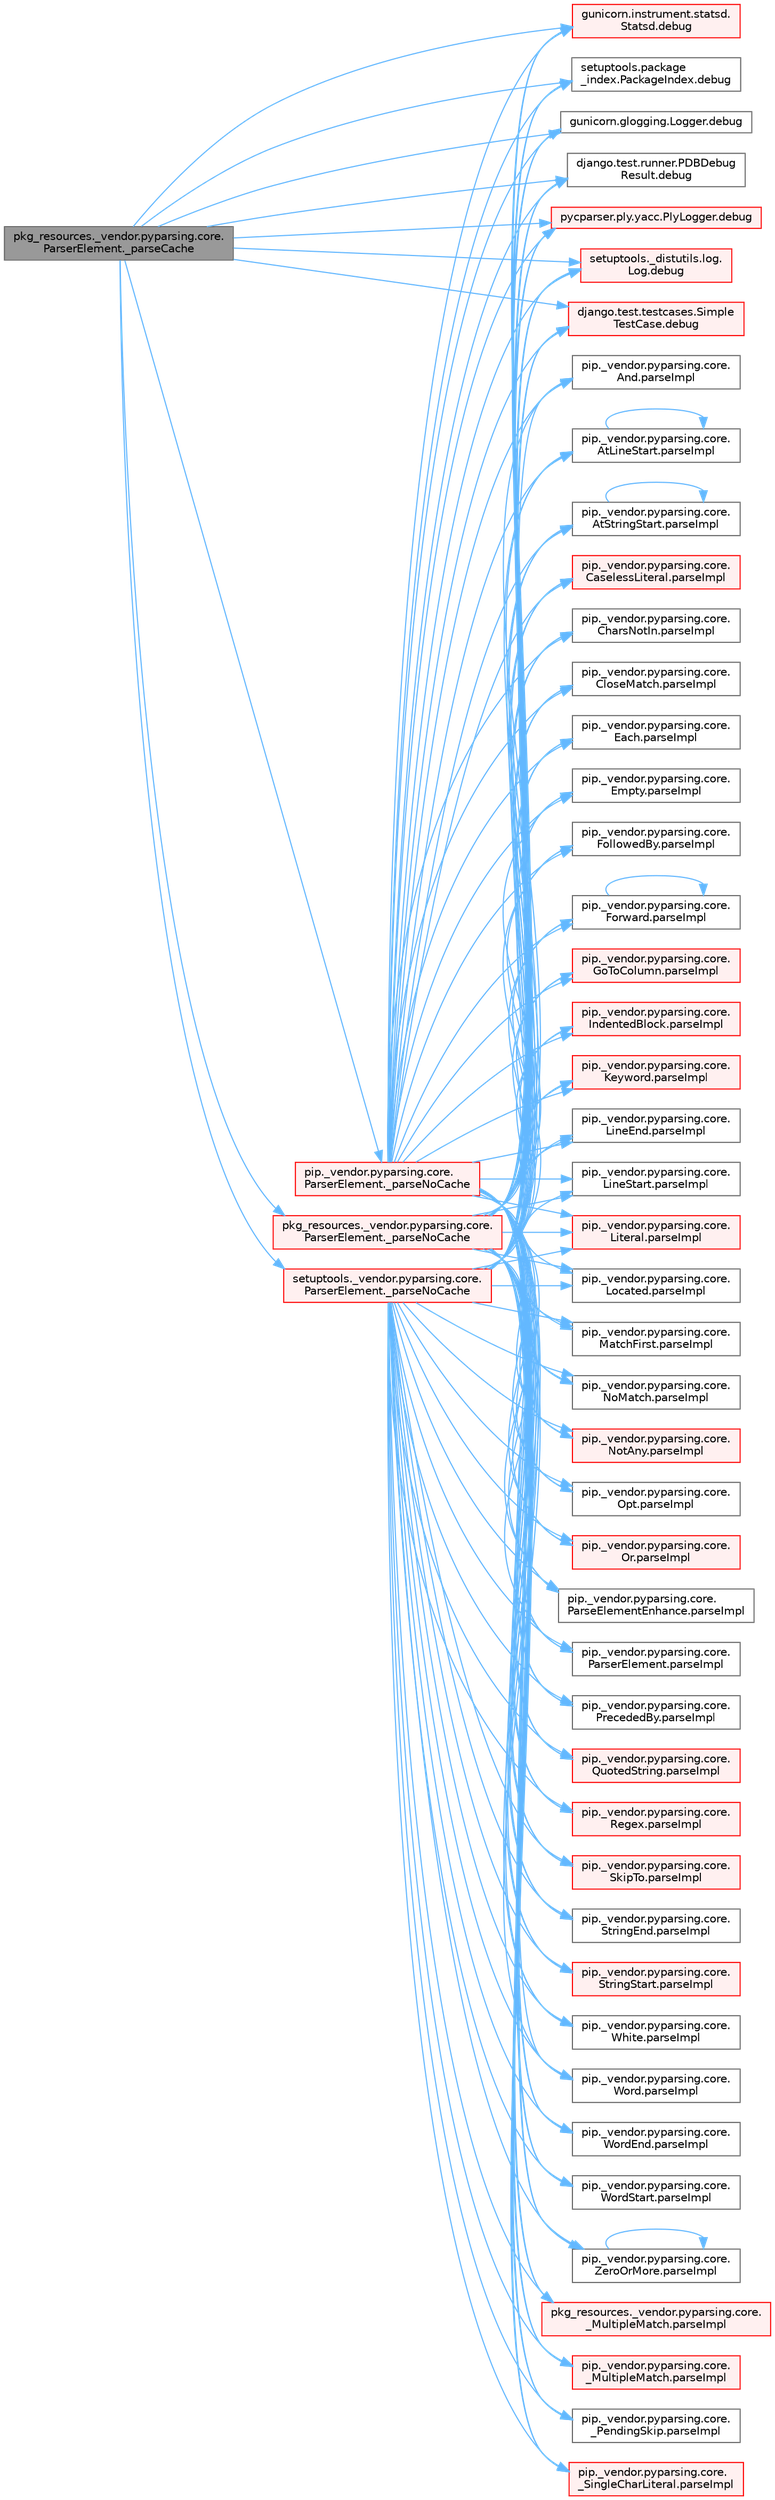 digraph "pkg_resources._vendor.pyparsing.core.ParserElement._parseCache"
{
 // LATEX_PDF_SIZE
  bgcolor="transparent";
  edge [fontname=Helvetica,fontsize=10,labelfontname=Helvetica,labelfontsize=10];
  node [fontname=Helvetica,fontsize=10,shape=box,height=0.2,width=0.4];
  rankdir="LR";
  Node1 [id="Node000001",label="pkg_resources._vendor.pyparsing.core.\lParserElement._parseCache",height=0.2,width=0.4,color="gray40", fillcolor="grey60", style="filled", fontcolor="black",tooltip=" "];
  Node1 -> Node2 [id="edge1_Node000001_Node000002",color="steelblue1",style="solid",tooltip=" "];
  Node2 [id="Node000002",label="pip._vendor.pyparsing.core.\lParserElement._parseNoCache",height=0.2,width=0.4,color="red", fillcolor="#FFF0F0", style="filled",URL="$classpip_1_1__vendor_1_1pyparsing_1_1core_1_1_parser_element.html#af319bff1f8ae463c29689bc902788e50",tooltip=" "];
  Node2 -> Node3 [id="edge2_Node000002_Node000003",color="steelblue1",style="solid",tooltip=" "];
  Node3 [id="Node000003",label="django.test.runner.PDBDebug\lResult.debug",height=0.2,width=0.4,color="grey40", fillcolor="white", style="filled",URL="$classdjango_1_1test_1_1runner_1_1_p_d_b_debug_result.html#a32d6b3216965b07e4be691f8decc1a65",tooltip=" "];
  Node2 -> Node4 [id="edge3_Node000002_Node000004",color="steelblue1",style="solid",tooltip=" "];
  Node4 [id="Node000004",label="django.test.testcases.Simple\lTestCase.debug",height=0.2,width=0.4,color="red", fillcolor="#FFF0F0", style="filled",URL="$classdjango_1_1test_1_1testcases_1_1_simple_test_case.html#a3572a3cb9246fcddfe70f0443b262461",tooltip=" "];
  Node2 -> Node7 [id="edge4_Node000002_Node000007",color="steelblue1",style="solid",tooltip=" "];
  Node7 [id="Node000007",label="gunicorn.glogging.Logger.debug",height=0.2,width=0.4,color="grey40", fillcolor="white", style="filled",URL="$classgunicorn_1_1glogging_1_1_logger.html#a1ae8caac207e0444684def3c6b40f0ee",tooltip=" "];
  Node2 -> Node8 [id="edge5_Node000002_Node000008",color="steelblue1",style="solid",tooltip=" "];
  Node8 [id="Node000008",label="gunicorn.instrument.statsd.\lStatsd.debug",height=0.2,width=0.4,color="red", fillcolor="#FFF0F0", style="filled",URL="$classgunicorn_1_1instrument_1_1statsd_1_1_statsd.html#abb1906a025131e88e3da6201580d70b8",tooltip=" "];
  Node2 -> Node4532 [id="edge6_Node000002_Node004532",color="steelblue1",style="solid",tooltip=" "];
  Node4532 [id="Node004532",label="pycparser.ply.yacc.PlyLogger.debug",height=0.2,width=0.4,color="red", fillcolor="#FFF0F0", style="filled",URL="$classpycparser_1_1ply_1_1yacc_1_1_ply_logger.html#a1050ac15c036aee4f48130dda17c6604",tooltip=" "];
  Node2 -> Node4533 [id="edge7_Node000002_Node004533",color="steelblue1",style="solid",tooltip=" "];
  Node4533 [id="Node004533",label="setuptools._distutils.log.\lLog.debug",height=0.2,width=0.4,color="red", fillcolor="#FFF0F0", style="filled",URL="$classsetuptools_1_1__distutils_1_1log_1_1_log.html#aead561363ca945227a7827c37632bbec",tooltip=" "];
  Node2 -> Node4534 [id="edge8_Node000002_Node004534",color="steelblue1",style="solid",tooltip=" "];
  Node4534 [id="Node004534",label="setuptools.package\l_index.PackageIndex.debug",height=0.2,width=0.4,color="grey40", fillcolor="white", style="filled",URL="$classsetuptools_1_1package__index_1_1_package_index.html#a957d98e89fd97ee6abee00e9d1106a24",tooltip=" "];
  Node2 -> Node4535 [id="edge9_Node000002_Node004535",color="steelblue1",style="solid",tooltip=" "];
  Node4535 [id="Node004535",label="pip._vendor.pyparsing.core.\l_MultipleMatch.parseImpl",height=0.2,width=0.4,color="red", fillcolor="#FFF0F0", style="filled",URL="$classpip_1_1__vendor_1_1pyparsing_1_1core_1_1___multiple_match.html#a612ca2a8eb89123112903be6f199bb14",tooltip=" "];
  Node2 -> Node4536 [id="edge10_Node000002_Node004536",color="steelblue1",style="solid",tooltip=" "];
  Node4536 [id="Node004536",label="pip._vendor.pyparsing.core.\l_PendingSkip.parseImpl",height=0.2,width=0.4,color="grey40", fillcolor="white", style="filled",URL="$classpip_1_1__vendor_1_1pyparsing_1_1core_1_1___pending_skip.html#a3ef8031a1cbfd0c5a73b373435769027",tooltip=" "];
  Node2 -> Node4537 [id="edge11_Node000002_Node004537",color="steelblue1",style="solid",tooltip=" "];
  Node4537 [id="Node004537",label="pip._vendor.pyparsing.core.\l_SingleCharLiteral.parseImpl",height=0.2,width=0.4,color="red", fillcolor="#FFF0F0", style="filled",URL="$classpip_1_1__vendor_1_1pyparsing_1_1core_1_1___single_char_literal.html#a652670f3410246822ff51aa2145dbc8e",tooltip=" "];
  Node2 -> Node4538 [id="edge12_Node000002_Node004538",color="steelblue1",style="solid",tooltip=" "];
  Node4538 [id="Node004538",label="pip._vendor.pyparsing.core.\lAnd.parseImpl",height=0.2,width=0.4,color="grey40", fillcolor="white", style="filled",URL="$classpip_1_1__vendor_1_1pyparsing_1_1core_1_1_and.html#a410c8c135f639e8dd5666d8ac4a23a99",tooltip=" "];
  Node2 -> Node4539 [id="edge13_Node000002_Node004539",color="steelblue1",style="solid",tooltip=" "];
  Node4539 [id="Node004539",label="pip._vendor.pyparsing.core.\lAtLineStart.parseImpl",height=0.2,width=0.4,color="grey40", fillcolor="white", style="filled",URL="$classpip_1_1__vendor_1_1pyparsing_1_1core_1_1_at_line_start.html#a810f0354e76dafb65f4c3ae19f752fca",tooltip=" "];
  Node4539 -> Node4539 [id="edge14_Node004539_Node004539",color="steelblue1",style="solid",tooltip=" "];
  Node2 -> Node4540 [id="edge15_Node000002_Node004540",color="steelblue1",style="solid",tooltip=" "];
  Node4540 [id="Node004540",label="pip._vendor.pyparsing.core.\lAtStringStart.parseImpl",height=0.2,width=0.4,color="grey40", fillcolor="white", style="filled",URL="$classpip_1_1__vendor_1_1pyparsing_1_1core_1_1_at_string_start.html#a0af005c057ad7c5dca823451fab92590",tooltip=" "];
  Node4540 -> Node4540 [id="edge16_Node004540_Node004540",color="steelblue1",style="solid",tooltip=" "];
  Node2 -> Node4541 [id="edge17_Node000002_Node004541",color="steelblue1",style="solid",tooltip=" "];
  Node4541 [id="Node004541",label="pip._vendor.pyparsing.core.\lCaselessLiteral.parseImpl",height=0.2,width=0.4,color="red", fillcolor="#FFF0F0", style="filled",URL="$classpip_1_1__vendor_1_1pyparsing_1_1core_1_1_caseless_literal.html#a529fc6ddb5edd3ddec08b9f035a7a050",tooltip=" "];
  Node2 -> Node4542 [id="edge18_Node000002_Node004542",color="steelblue1",style="solid",tooltip=" "];
  Node4542 [id="Node004542",label="pip._vendor.pyparsing.core.\lCharsNotIn.parseImpl",height=0.2,width=0.4,color="grey40", fillcolor="white", style="filled",URL="$classpip_1_1__vendor_1_1pyparsing_1_1core_1_1_chars_not_in.html#a4e3187a8ce55ee77914b0d7df6b53cb4",tooltip=" "];
  Node2 -> Node4543 [id="edge19_Node000002_Node004543",color="steelblue1",style="solid",tooltip=" "];
  Node4543 [id="Node004543",label="pip._vendor.pyparsing.core.\lCloseMatch.parseImpl",height=0.2,width=0.4,color="grey40", fillcolor="white", style="filled",URL="$classpip_1_1__vendor_1_1pyparsing_1_1core_1_1_close_match.html#a65b4d033d89788284e172dd9bf9fe03c",tooltip=" "];
  Node2 -> Node4544 [id="edge20_Node000002_Node004544",color="steelblue1",style="solid",tooltip=" "];
  Node4544 [id="Node004544",label="pip._vendor.pyparsing.core.\lEach.parseImpl",height=0.2,width=0.4,color="grey40", fillcolor="white", style="filled",URL="$classpip_1_1__vendor_1_1pyparsing_1_1core_1_1_each.html#a7302494ad7766fb67c6382975cae60f5",tooltip=" "];
  Node2 -> Node4545 [id="edge21_Node000002_Node004545",color="steelblue1",style="solid",tooltip=" "];
  Node4545 [id="Node004545",label="pip._vendor.pyparsing.core.\lEmpty.parseImpl",height=0.2,width=0.4,color="grey40", fillcolor="white", style="filled",URL="$classpip_1_1__vendor_1_1pyparsing_1_1core_1_1_empty.html#a28663c14b2da37f91371ea8bb379f6e1",tooltip=" "];
  Node2 -> Node4546 [id="edge22_Node000002_Node004546",color="steelblue1",style="solid",tooltip=" "];
  Node4546 [id="Node004546",label="pip._vendor.pyparsing.core.\lFollowedBy.parseImpl",height=0.2,width=0.4,color="grey40", fillcolor="white", style="filled",URL="$classpip_1_1__vendor_1_1pyparsing_1_1core_1_1_followed_by.html#ae75a84f88cf4316783286d2c904ae158",tooltip=" "];
  Node2 -> Node4547 [id="edge23_Node000002_Node004547",color="steelblue1",style="solid",tooltip=" "];
  Node4547 [id="Node004547",label="pip._vendor.pyparsing.core.\lForward.parseImpl",height=0.2,width=0.4,color="grey40", fillcolor="white", style="filled",URL="$classpip_1_1__vendor_1_1pyparsing_1_1core_1_1_forward.html#ab1929f548c6288f260f0587cffcc7629",tooltip=" "];
  Node4547 -> Node4547 [id="edge24_Node004547_Node004547",color="steelblue1",style="solid",tooltip=" "];
  Node2 -> Node4548 [id="edge25_Node000002_Node004548",color="steelblue1",style="solid",tooltip=" "];
  Node4548 [id="Node004548",label="pip._vendor.pyparsing.core.\lGoToColumn.parseImpl",height=0.2,width=0.4,color="red", fillcolor="#FFF0F0", style="filled",URL="$classpip_1_1__vendor_1_1pyparsing_1_1core_1_1_go_to_column.html#a15eb6c4082369b2e7339044fe27e4d24",tooltip=" "];
  Node2 -> Node4549 [id="edge26_Node000002_Node004549",color="steelblue1",style="solid",tooltip=" "];
  Node4549 [id="Node004549",label="pip._vendor.pyparsing.core.\lIndentedBlock.parseImpl",height=0.2,width=0.4,color="red", fillcolor="#FFF0F0", style="filled",URL="$classpip_1_1__vendor_1_1pyparsing_1_1core_1_1_indented_block.html#a614f358d7124fbd85f4750694b700605",tooltip=" "];
  Node2 -> Node4551 [id="edge27_Node000002_Node004551",color="steelblue1",style="solid",tooltip=" "];
  Node4551 [id="Node004551",label="pip._vendor.pyparsing.core.\lKeyword.parseImpl",height=0.2,width=0.4,color="red", fillcolor="#FFF0F0", style="filled",URL="$classpip_1_1__vendor_1_1pyparsing_1_1core_1_1_keyword.html#adca1f98eb489ed595b58f3292b0baa0a",tooltip=" "];
  Node2 -> Node4552 [id="edge28_Node000002_Node004552",color="steelblue1",style="solid",tooltip=" "];
  Node4552 [id="Node004552",label="pip._vendor.pyparsing.core.\lLineEnd.parseImpl",height=0.2,width=0.4,color="grey40", fillcolor="white", style="filled",URL="$classpip_1_1__vendor_1_1pyparsing_1_1core_1_1_line_end.html#a2d0864e4ccfa99c767afdd3bc415832b",tooltip=" "];
  Node2 -> Node4553 [id="edge29_Node000002_Node004553",color="steelblue1",style="solid",tooltip=" "];
  Node4553 [id="Node004553",label="pip._vendor.pyparsing.core.\lLineStart.parseImpl",height=0.2,width=0.4,color="grey40", fillcolor="white", style="filled",URL="$classpip_1_1__vendor_1_1pyparsing_1_1core_1_1_line_start.html#a1a4e8b1ef868f33a7728c69fc7a08826",tooltip=" "];
  Node2 -> Node4554 [id="edge30_Node000002_Node004554",color="steelblue1",style="solid",tooltip=" "];
  Node4554 [id="Node004554",label="pip._vendor.pyparsing.core.\lLiteral.parseImpl",height=0.2,width=0.4,color="red", fillcolor="#FFF0F0", style="filled",URL="$classpip_1_1__vendor_1_1pyparsing_1_1core_1_1_literal.html#afb2a2d3515ec92ed8a9df64e9c924f52",tooltip=" "];
  Node2 -> Node4555 [id="edge31_Node000002_Node004555",color="steelblue1",style="solid",tooltip=" "];
  Node4555 [id="Node004555",label="pip._vendor.pyparsing.core.\lLocated.parseImpl",height=0.2,width=0.4,color="grey40", fillcolor="white", style="filled",URL="$classpip_1_1__vendor_1_1pyparsing_1_1core_1_1_located.html#ad75957fa6790c36804407835b7289840",tooltip=" "];
  Node2 -> Node4556 [id="edge32_Node000002_Node004556",color="steelblue1",style="solid",tooltip=" "];
  Node4556 [id="Node004556",label="pip._vendor.pyparsing.core.\lMatchFirst.parseImpl",height=0.2,width=0.4,color="grey40", fillcolor="white", style="filled",URL="$classpip_1_1__vendor_1_1pyparsing_1_1core_1_1_match_first.html#a3dc67fa772d30af421aefec706cf3742",tooltip=" "];
  Node2 -> Node4557 [id="edge33_Node000002_Node004557",color="steelblue1",style="solid",tooltip=" "];
  Node4557 [id="Node004557",label="pip._vendor.pyparsing.core.\lNoMatch.parseImpl",height=0.2,width=0.4,color="grey40", fillcolor="white", style="filled",URL="$classpip_1_1__vendor_1_1pyparsing_1_1core_1_1_no_match.html#ad4b3d3729f59c095a858ef0e770c4719",tooltip=" "];
  Node2 -> Node4558 [id="edge34_Node000002_Node004558",color="steelblue1",style="solid",tooltip=" "];
  Node4558 [id="Node004558",label="pip._vendor.pyparsing.core.\lNotAny.parseImpl",height=0.2,width=0.4,color="red", fillcolor="#FFF0F0", style="filled",URL="$classpip_1_1__vendor_1_1pyparsing_1_1core_1_1_not_any.html#ac3db49b74557ac608cbe12e28bb486da",tooltip=" "];
  Node2 -> Node4562 [id="edge35_Node000002_Node004562",color="steelblue1",style="solid",tooltip=" "];
  Node4562 [id="Node004562",label="pip._vendor.pyparsing.core.\lOpt.parseImpl",height=0.2,width=0.4,color="grey40", fillcolor="white", style="filled",URL="$classpip_1_1__vendor_1_1pyparsing_1_1core_1_1_opt.html#ad985414d0a284e9b7a39df9650eaca21",tooltip=" "];
  Node2 -> Node4563 [id="edge36_Node000002_Node004563",color="steelblue1",style="solid",tooltip=" "];
  Node4563 [id="Node004563",label="pip._vendor.pyparsing.core.\lOr.parseImpl",height=0.2,width=0.4,color="red", fillcolor="#FFF0F0", style="filled",URL="$classpip_1_1__vendor_1_1pyparsing_1_1core_1_1_or.html#aa87fa541bf2e82791e105dbf64c79958",tooltip=" "];
  Node2 -> Node4564 [id="edge37_Node000002_Node004564",color="steelblue1",style="solid",tooltip=" "];
  Node4564 [id="Node004564",label="pip._vendor.pyparsing.core.\lParseElementEnhance.parseImpl",height=0.2,width=0.4,color="grey40", fillcolor="white", style="filled",URL="$classpip_1_1__vendor_1_1pyparsing_1_1core_1_1_parse_element_enhance.html#ab5bbc1bfe74ed386dfd5ab31c1d85de8",tooltip=" "];
  Node2 -> Node4565 [id="edge38_Node000002_Node004565",color="steelblue1",style="solid",tooltip=" "];
  Node4565 [id="Node004565",label="pip._vendor.pyparsing.core.\lParserElement.parseImpl",height=0.2,width=0.4,color="grey40", fillcolor="white", style="filled",URL="$classpip_1_1__vendor_1_1pyparsing_1_1core_1_1_parser_element.html#a0e531e21dacd0c3e480762c54e771001",tooltip=" "];
  Node2 -> Node4566 [id="edge39_Node000002_Node004566",color="steelblue1",style="solid",tooltip=" "];
  Node4566 [id="Node004566",label="pip._vendor.pyparsing.core.\lPrecededBy.parseImpl",height=0.2,width=0.4,color="grey40", fillcolor="white", style="filled",URL="$classpip_1_1__vendor_1_1pyparsing_1_1core_1_1_preceded_by.html#a27f8b007adc7851f346a1e357f833b13",tooltip=" "];
  Node2 -> Node4567 [id="edge40_Node000002_Node004567",color="steelblue1",style="solid",tooltip=" "];
  Node4567 [id="Node004567",label="pip._vendor.pyparsing.core.\lQuotedString.parseImpl",height=0.2,width=0.4,color="red", fillcolor="#FFF0F0", style="filled",URL="$classpip_1_1__vendor_1_1pyparsing_1_1core_1_1_quoted_string.html#a92d684acb71a5115fdc54fc90096e9df",tooltip=" "];
  Node2 -> Node4568 [id="edge41_Node000002_Node004568",color="steelblue1",style="solid",tooltip=" "];
  Node4568 [id="Node004568",label="pip._vendor.pyparsing.core.\lRegex.parseImpl",height=0.2,width=0.4,color="red", fillcolor="#FFF0F0", style="filled",URL="$classpip_1_1__vendor_1_1pyparsing_1_1core_1_1_regex.html#a00ab84bc9d6c48734ff75b71cc354720",tooltip=" "];
  Node2 -> Node4569 [id="edge42_Node000002_Node004569",color="steelblue1",style="solid",tooltip=" "];
  Node4569 [id="Node004569",label="pip._vendor.pyparsing.core.\lSkipTo.parseImpl",height=0.2,width=0.4,color="red", fillcolor="#FFF0F0", style="filled",URL="$classpip_1_1__vendor_1_1pyparsing_1_1core_1_1_skip_to.html#affdf1659343a347cd9853247ed2cfc37",tooltip=" "];
  Node2 -> Node4570 [id="edge43_Node000002_Node004570",color="steelblue1",style="solid",tooltip=" "];
  Node4570 [id="Node004570",label="pip._vendor.pyparsing.core.\lStringEnd.parseImpl",height=0.2,width=0.4,color="grey40", fillcolor="white", style="filled",URL="$classpip_1_1__vendor_1_1pyparsing_1_1core_1_1_string_end.html#a71633ae29dccb3ebc8b54f5c31da6785",tooltip=" "];
  Node2 -> Node4571 [id="edge44_Node000002_Node004571",color="steelblue1",style="solid",tooltip=" "];
  Node4571 [id="Node004571",label="pip._vendor.pyparsing.core.\lStringStart.parseImpl",height=0.2,width=0.4,color="red", fillcolor="#FFF0F0", style="filled",URL="$classpip_1_1__vendor_1_1pyparsing_1_1core_1_1_string_start.html#ade7d9a10260522396b9756347737ec21",tooltip=" "];
  Node2 -> Node4572 [id="edge45_Node000002_Node004572",color="steelblue1",style="solid",tooltip=" "];
  Node4572 [id="Node004572",label="pip._vendor.pyparsing.core.\lWhite.parseImpl",height=0.2,width=0.4,color="grey40", fillcolor="white", style="filled",URL="$classpip_1_1__vendor_1_1pyparsing_1_1core_1_1_white.html#adc7b546170bdc7002cac4e454b6b27ad",tooltip=" "];
  Node2 -> Node4573 [id="edge46_Node000002_Node004573",color="steelblue1",style="solid",tooltip=" "];
  Node4573 [id="Node004573",label="pip._vendor.pyparsing.core.\lWord.parseImpl",height=0.2,width=0.4,color="grey40", fillcolor="white", style="filled",URL="$classpip_1_1__vendor_1_1pyparsing_1_1core_1_1_word.html#a2c89b14c696fb52f1ac2f161c729e2b1",tooltip=" "];
  Node2 -> Node4574 [id="edge47_Node000002_Node004574",color="steelblue1",style="solid",tooltip=" "];
  Node4574 [id="Node004574",label="pip._vendor.pyparsing.core.\lWordEnd.parseImpl",height=0.2,width=0.4,color="grey40", fillcolor="white", style="filled",URL="$classpip_1_1__vendor_1_1pyparsing_1_1core_1_1_word_end.html#adfbdddb4b71982e6090b5d4a5656b082",tooltip=" "];
  Node2 -> Node4575 [id="edge48_Node000002_Node004575",color="steelblue1",style="solid",tooltip=" "];
  Node4575 [id="Node004575",label="pip._vendor.pyparsing.core.\lWordStart.parseImpl",height=0.2,width=0.4,color="grey40", fillcolor="white", style="filled",URL="$classpip_1_1__vendor_1_1pyparsing_1_1core_1_1_word_start.html#aa25e3c2d09a7e1db6616ce869f4a9111",tooltip=" "];
  Node2 -> Node4576 [id="edge49_Node000002_Node004576",color="steelblue1",style="solid",tooltip=" "];
  Node4576 [id="Node004576",label="pip._vendor.pyparsing.core.\lZeroOrMore.parseImpl",height=0.2,width=0.4,color="grey40", fillcolor="white", style="filled",URL="$classpip_1_1__vendor_1_1pyparsing_1_1core_1_1_zero_or_more.html#a58b4ae6721525f8285db5774f6d8412c",tooltip=" "];
  Node4576 -> Node4576 [id="edge50_Node004576_Node004576",color="steelblue1",style="solid",tooltip=" "];
  Node2 -> Node4577 [id="edge51_Node000002_Node004577",color="steelblue1",style="solid",tooltip=" "];
  Node4577 [id="Node004577",label="pkg_resources._vendor.pyparsing.core.\l_MultipleMatch.parseImpl",height=0.2,width=0.4,color="red", fillcolor="#FFF0F0", style="filled",URL="$classpkg__resources_1_1__vendor_1_1pyparsing_1_1core_1_1___multiple_match.html#a28707b77eb141ec6e8926a16907cc18b",tooltip=" "];
  Node1 -> Node4670 [id="edge52_Node000001_Node004670",color="steelblue1",style="solid",tooltip=" "];
  Node4670 [id="Node004670",label="pkg_resources._vendor.pyparsing.core.\lParserElement._parseNoCache",height=0.2,width=0.4,color="red", fillcolor="#FFF0F0", style="filled",URL="$classpkg__resources_1_1__vendor_1_1pyparsing_1_1core_1_1_parser_element.html#ae74acbecf9daa6eccbb3c02112745915",tooltip=" "];
  Node4670 -> Node3 [id="edge53_Node004670_Node000003",color="steelblue1",style="solid",tooltip=" "];
  Node4670 -> Node4 [id="edge54_Node004670_Node000004",color="steelblue1",style="solid",tooltip=" "];
  Node4670 -> Node7 [id="edge55_Node004670_Node000007",color="steelblue1",style="solid",tooltip=" "];
  Node4670 -> Node8 [id="edge56_Node004670_Node000008",color="steelblue1",style="solid",tooltip=" "];
  Node4670 -> Node4532 [id="edge57_Node004670_Node004532",color="steelblue1",style="solid",tooltip=" "];
  Node4670 -> Node4533 [id="edge58_Node004670_Node004533",color="steelblue1",style="solid",tooltip=" "];
  Node4670 -> Node4534 [id="edge59_Node004670_Node004534",color="steelblue1",style="solid",tooltip=" "];
  Node4670 -> Node4535 [id="edge60_Node004670_Node004535",color="steelblue1",style="solid",tooltip=" "];
  Node4670 -> Node4536 [id="edge61_Node004670_Node004536",color="steelblue1",style="solid",tooltip=" "];
  Node4670 -> Node4537 [id="edge62_Node004670_Node004537",color="steelblue1",style="solid",tooltip=" "];
  Node4670 -> Node4538 [id="edge63_Node004670_Node004538",color="steelblue1",style="solid",tooltip=" "];
  Node4670 -> Node4539 [id="edge64_Node004670_Node004539",color="steelblue1",style="solid",tooltip=" "];
  Node4670 -> Node4540 [id="edge65_Node004670_Node004540",color="steelblue1",style="solid",tooltip=" "];
  Node4670 -> Node4541 [id="edge66_Node004670_Node004541",color="steelblue1",style="solid",tooltip=" "];
  Node4670 -> Node4542 [id="edge67_Node004670_Node004542",color="steelblue1",style="solid",tooltip=" "];
  Node4670 -> Node4543 [id="edge68_Node004670_Node004543",color="steelblue1",style="solid",tooltip=" "];
  Node4670 -> Node4544 [id="edge69_Node004670_Node004544",color="steelblue1",style="solid",tooltip=" "];
  Node4670 -> Node4545 [id="edge70_Node004670_Node004545",color="steelblue1",style="solid",tooltip=" "];
  Node4670 -> Node4546 [id="edge71_Node004670_Node004546",color="steelblue1",style="solid",tooltip=" "];
  Node4670 -> Node4547 [id="edge72_Node004670_Node004547",color="steelblue1",style="solid",tooltip=" "];
  Node4670 -> Node4548 [id="edge73_Node004670_Node004548",color="steelblue1",style="solid",tooltip=" "];
  Node4670 -> Node4549 [id="edge74_Node004670_Node004549",color="steelblue1",style="solid",tooltip=" "];
  Node4670 -> Node4551 [id="edge75_Node004670_Node004551",color="steelblue1",style="solid",tooltip=" "];
  Node4670 -> Node4552 [id="edge76_Node004670_Node004552",color="steelblue1",style="solid",tooltip=" "];
  Node4670 -> Node4553 [id="edge77_Node004670_Node004553",color="steelblue1",style="solid",tooltip=" "];
  Node4670 -> Node4554 [id="edge78_Node004670_Node004554",color="steelblue1",style="solid",tooltip=" "];
  Node4670 -> Node4555 [id="edge79_Node004670_Node004555",color="steelblue1",style="solid",tooltip=" "];
  Node4670 -> Node4556 [id="edge80_Node004670_Node004556",color="steelblue1",style="solid",tooltip=" "];
  Node4670 -> Node4557 [id="edge81_Node004670_Node004557",color="steelblue1",style="solid",tooltip=" "];
  Node4670 -> Node4558 [id="edge82_Node004670_Node004558",color="steelblue1",style="solid",tooltip=" "];
  Node4670 -> Node4562 [id="edge83_Node004670_Node004562",color="steelblue1",style="solid",tooltip=" "];
  Node4670 -> Node4563 [id="edge84_Node004670_Node004563",color="steelblue1",style="solid",tooltip=" "];
  Node4670 -> Node4564 [id="edge85_Node004670_Node004564",color="steelblue1",style="solid",tooltip=" "];
  Node4670 -> Node4565 [id="edge86_Node004670_Node004565",color="steelblue1",style="solid",tooltip=" "];
  Node4670 -> Node4566 [id="edge87_Node004670_Node004566",color="steelblue1",style="solid",tooltip=" "];
  Node4670 -> Node4567 [id="edge88_Node004670_Node004567",color="steelblue1",style="solid",tooltip=" "];
  Node4670 -> Node4568 [id="edge89_Node004670_Node004568",color="steelblue1",style="solid",tooltip=" "];
  Node4670 -> Node4569 [id="edge90_Node004670_Node004569",color="steelblue1",style="solid",tooltip=" "];
  Node4670 -> Node4570 [id="edge91_Node004670_Node004570",color="steelblue1",style="solid",tooltip=" "];
  Node4670 -> Node4571 [id="edge92_Node004670_Node004571",color="steelblue1",style="solid",tooltip=" "];
  Node4670 -> Node4572 [id="edge93_Node004670_Node004572",color="steelblue1",style="solid",tooltip=" "];
  Node4670 -> Node4573 [id="edge94_Node004670_Node004573",color="steelblue1",style="solid",tooltip=" "];
  Node4670 -> Node4574 [id="edge95_Node004670_Node004574",color="steelblue1",style="solid",tooltip=" "];
  Node4670 -> Node4575 [id="edge96_Node004670_Node004575",color="steelblue1",style="solid",tooltip=" "];
  Node4670 -> Node4576 [id="edge97_Node004670_Node004576",color="steelblue1",style="solid",tooltip=" "];
  Node4670 -> Node4577 [id="edge98_Node004670_Node004577",color="steelblue1",style="solid",tooltip=" "];
  Node1 -> Node4671 [id="edge99_Node000001_Node004671",color="steelblue1",style="solid",tooltip=" "];
  Node4671 [id="Node004671",label="setuptools._vendor.pyparsing.core.\lParserElement._parseNoCache",height=0.2,width=0.4,color="red", fillcolor="#FFF0F0", style="filled",URL="$classsetuptools_1_1__vendor_1_1pyparsing_1_1core_1_1_parser_element.html#ac87deeca77414208ea7ac3e6f23accc5",tooltip=" "];
  Node4671 -> Node3 [id="edge100_Node004671_Node000003",color="steelblue1",style="solid",tooltip=" "];
  Node4671 -> Node4 [id="edge101_Node004671_Node000004",color="steelblue1",style="solid",tooltip=" "];
  Node4671 -> Node7 [id="edge102_Node004671_Node000007",color="steelblue1",style="solid",tooltip=" "];
  Node4671 -> Node8 [id="edge103_Node004671_Node000008",color="steelblue1",style="solid",tooltip=" "];
  Node4671 -> Node4532 [id="edge104_Node004671_Node004532",color="steelblue1",style="solid",tooltip=" "];
  Node4671 -> Node4533 [id="edge105_Node004671_Node004533",color="steelblue1",style="solid",tooltip=" "];
  Node4671 -> Node4534 [id="edge106_Node004671_Node004534",color="steelblue1",style="solid",tooltip=" "];
  Node4671 -> Node4535 [id="edge107_Node004671_Node004535",color="steelblue1",style="solid",tooltip=" "];
  Node4671 -> Node4536 [id="edge108_Node004671_Node004536",color="steelblue1",style="solid",tooltip=" "];
  Node4671 -> Node4537 [id="edge109_Node004671_Node004537",color="steelblue1",style="solid",tooltip=" "];
  Node4671 -> Node4538 [id="edge110_Node004671_Node004538",color="steelblue1",style="solid",tooltip=" "];
  Node4671 -> Node4539 [id="edge111_Node004671_Node004539",color="steelblue1",style="solid",tooltip=" "];
  Node4671 -> Node4540 [id="edge112_Node004671_Node004540",color="steelblue1",style="solid",tooltip=" "];
  Node4671 -> Node4541 [id="edge113_Node004671_Node004541",color="steelblue1",style="solid",tooltip=" "];
  Node4671 -> Node4542 [id="edge114_Node004671_Node004542",color="steelblue1",style="solid",tooltip=" "];
  Node4671 -> Node4543 [id="edge115_Node004671_Node004543",color="steelblue1",style="solid",tooltip=" "];
  Node4671 -> Node4544 [id="edge116_Node004671_Node004544",color="steelblue1",style="solid",tooltip=" "];
  Node4671 -> Node4545 [id="edge117_Node004671_Node004545",color="steelblue1",style="solid",tooltip=" "];
  Node4671 -> Node4546 [id="edge118_Node004671_Node004546",color="steelblue1",style="solid",tooltip=" "];
  Node4671 -> Node4547 [id="edge119_Node004671_Node004547",color="steelblue1",style="solid",tooltip=" "];
  Node4671 -> Node4548 [id="edge120_Node004671_Node004548",color="steelblue1",style="solid",tooltip=" "];
  Node4671 -> Node4549 [id="edge121_Node004671_Node004549",color="steelblue1",style="solid",tooltip=" "];
  Node4671 -> Node4551 [id="edge122_Node004671_Node004551",color="steelblue1",style="solid",tooltip=" "];
  Node4671 -> Node4552 [id="edge123_Node004671_Node004552",color="steelblue1",style="solid",tooltip=" "];
  Node4671 -> Node4553 [id="edge124_Node004671_Node004553",color="steelblue1",style="solid",tooltip=" "];
  Node4671 -> Node4554 [id="edge125_Node004671_Node004554",color="steelblue1",style="solid",tooltip=" "];
  Node4671 -> Node4555 [id="edge126_Node004671_Node004555",color="steelblue1",style="solid",tooltip=" "];
  Node4671 -> Node4556 [id="edge127_Node004671_Node004556",color="steelblue1",style="solid",tooltip=" "];
  Node4671 -> Node4557 [id="edge128_Node004671_Node004557",color="steelblue1",style="solid",tooltip=" "];
  Node4671 -> Node4558 [id="edge129_Node004671_Node004558",color="steelblue1",style="solid",tooltip=" "];
  Node4671 -> Node4562 [id="edge130_Node004671_Node004562",color="steelblue1",style="solid",tooltip=" "];
  Node4671 -> Node4563 [id="edge131_Node004671_Node004563",color="steelblue1",style="solid",tooltip=" "];
  Node4671 -> Node4564 [id="edge132_Node004671_Node004564",color="steelblue1",style="solid",tooltip=" "];
  Node4671 -> Node4565 [id="edge133_Node004671_Node004565",color="steelblue1",style="solid",tooltip=" "];
  Node4671 -> Node4566 [id="edge134_Node004671_Node004566",color="steelblue1",style="solid",tooltip=" "];
  Node4671 -> Node4567 [id="edge135_Node004671_Node004567",color="steelblue1",style="solid",tooltip=" "];
  Node4671 -> Node4568 [id="edge136_Node004671_Node004568",color="steelblue1",style="solid",tooltip=" "];
  Node4671 -> Node4569 [id="edge137_Node004671_Node004569",color="steelblue1",style="solid",tooltip=" "];
  Node4671 -> Node4570 [id="edge138_Node004671_Node004570",color="steelblue1",style="solid",tooltip=" "];
  Node4671 -> Node4571 [id="edge139_Node004671_Node004571",color="steelblue1",style="solid",tooltip=" "];
  Node4671 -> Node4572 [id="edge140_Node004671_Node004572",color="steelblue1",style="solid",tooltip=" "];
  Node4671 -> Node4573 [id="edge141_Node004671_Node004573",color="steelblue1",style="solid",tooltip=" "];
  Node4671 -> Node4574 [id="edge142_Node004671_Node004574",color="steelblue1",style="solid",tooltip=" "];
  Node4671 -> Node4575 [id="edge143_Node004671_Node004575",color="steelblue1",style="solid",tooltip=" "];
  Node4671 -> Node4576 [id="edge144_Node004671_Node004576",color="steelblue1",style="solid",tooltip=" "];
  Node4671 -> Node4577 [id="edge145_Node004671_Node004577",color="steelblue1",style="solid",tooltip=" "];
  Node1 -> Node3 [id="edge146_Node000001_Node000003",color="steelblue1",style="solid",tooltip=" "];
  Node1 -> Node4 [id="edge147_Node000001_Node000004",color="steelblue1",style="solid",tooltip=" "];
  Node1 -> Node7 [id="edge148_Node000001_Node000007",color="steelblue1",style="solid",tooltip=" "];
  Node1 -> Node8 [id="edge149_Node000001_Node000008",color="steelblue1",style="solid",tooltip=" "];
  Node1 -> Node4532 [id="edge150_Node000001_Node004532",color="steelblue1",style="solid",tooltip=" "];
  Node1 -> Node4533 [id="edge151_Node000001_Node004533",color="steelblue1",style="solid",tooltip=" "];
  Node1 -> Node4534 [id="edge152_Node000001_Node004534",color="steelblue1",style="solid",tooltip=" "];
}
